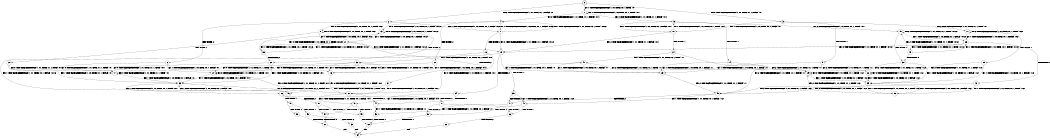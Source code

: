 digraph BCG {
size = "7, 10.5";
center = TRUE;
node [shape = circle];
0 [peripheries = 2];
0 -> 1 [label = "EX !1 !ATOMIC_EXCH_BRANCH (1, +0, TRUE, +0, 1, TRUE) !:0:"];
0 -> 2 [label = "EX !2 !ATOMIC_EXCH_BRANCH (1, +1, TRUE, +1, 1, FALSE) !:0:"];
0 -> 3 [label = "EX !0 !ATOMIC_EXCH_BRANCH (1, +1, TRUE, +1, 1, FALSE) !:0:"];
1 -> 4 [label = "EX !2 !ATOMIC_EXCH_BRANCH (1, +1, TRUE, +1, 1, FALSE) !:0:1:"];
1 -> 5 [label = "EX !0 !ATOMIC_EXCH_BRANCH (1, +1, TRUE, +1, 1, FALSE) !:0:1:"];
1 -> 1 [label = "EX !1 !ATOMIC_EXCH_BRANCH (1, +0, TRUE, +0, 1, TRUE) !:0:1:"];
2 -> 6 [label = "TERMINATE !2"];
2 -> 7 [label = "EX !1 !ATOMIC_EXCH_BRANCH (1, +0, TRUE, +0, 1, FALSE) !:0:2:"];
2 -> 8 [label = "EX !0 !ATOMIC_EXCH_BRANCH (1, +1, TRUE, +1, 1, TRUE) !:0:2:"];
3 -> 9 [label = "TERMINATE !0"];
3 -> 10 [label = "EX !1 !ATOMIC_EXCH_BRANCH (1, +0, TRUE, +0, 1, FALSE) !:0:"];
3 -> 11 [label = "EX !2 !ATOMIC_EXCH_BRANCH (1, +1, TRUE, +1, 1, TRUE) !:0:"];
4 -> 12 [label = "TERMINATE !2"];
4 -> 13 [label = "EX !0 !ATOMIC_EXCH_BRANCH (1, +1, TRUE, +1, 1, TRUE) !:0:1:2:"];
4 -> 7 [label = "EX !1 !ATOMIC_EXCH_BRANCH (1, +0, TRUE, +0, 1, FALSE) !:0:1:2:"];
5 -> 14 [label = "TERMINATE !0"];
5 -> 15 [label = "EX !2 !ATOMIC_EXCH_BRANCH (1, +1, TRUE, +1, 1, TRUE) !:0:1:"];
5 -> 10 [label = "EX !1 !ATOMIC_EXCH_BRANCH (1, +0, TRUE, +0, 1, FALSE) !:0:1:"];
6 -> 16 [label = "EX !1 !ATOMIC_EXCH_BRANCH (1, +0, TRUE, +0, 1, FALSE) !:0:"];
6 -> 17 [label = "EX !0 !ATOMIC_EXCH_BRANCH (1, +1, TRUE, +1, 1, TRUE) !:0:"];
7 -> 18 [label = "TERMINATE !2"];
7 -> 19 [label = "EX !0 !ATOMIC_EXCH_BRANCH (1, +1, TRUE, +1, 1, FALSE) !:0:1:2:"];
7 -> 4 [label = "EX !1 !ATOMIC_EXCH_BRANCH (1, +1, TRUE, +0, 1, TRUE) !:0:1:2:"];
8 -> 20 [label = "TERMINATE !2"];
8 -> 21 [label = "EX !1 !ATOMIC_EXCH_BRANCH (1, +0, TRUE, +0, 1, FALSE) !:0:2:"];
8 -> 8 [label = "EX !0 !ATOMIC_EXCH_BRANCH (1, +1, TRUE, +1, 1, TRUE) !:0:2:"];
9 -> 22 [label = "EX !2 !ATOMIC_EXCH_BRANCH (1, +1, TRUE, +1, 1, TRUE) !:1:"];
9 -> 23 [label = "EX !1 !ATOMIC_EXCH_BRANCH (1, +0, TRUE, +0, 1, FALSE) !:1:"];
10 -> 24 [label = "TERMINATE !0"];
10 -> 19 [label = "EX !2 !ATOMIC_EXCH_BRANCH (1, +1, TRUE, +1, 1, FALSE) !:0:1:"];
10 -> 5 [label = "EX !1 !ATOMIC_EXCH_BRANCH (1, +1, TRUE, +0, 1, TRUE) !:0:1:"];
11 -> 25 [label = "TERMINATE !0"];
11 -> 26 [label = "EX !1 !ATOMIC_EXCH_BRANCH (1, +0, TRUE, +0, 1, FALSE) !:0:2:"];
11 -> 11 [label = "EX !2 !ATOMIC_EXCH_BRANCH (1, +1, TRUE, +1, 1, TRUE) !:0:2:"];
12 -> 27 [label = "EX !0 !ATOMIC_EXCH_BRANCH (1, +1, TRUE, +1, 1, TRUE) !:0:1:"];
12 -> 16 [label = "EX !1 !ATOMIC_EXCH_BRANCH (1, +0, TRUE, +0, 1, FALSE) !:0:1:"];
13 -> 28 [label = "TERMINATE !2"];
13 -> 21 [label = "EX !1 !ATOMIC_EXCH_BRANCH (1, +0, TRUE, +0, 1, FALSE) !:0:1:2:"];
13 -> 13 [label = "EX !0 !ATOMIC_EXCH_BRANCH (1, +1, TRUE, +1, 1, TRUE) !:0:1:2:"];
14 -> 29 [label = "EX !2 !ATOMIC_EXCH_BRANCH (1, +1, TRUE, +1, 1, TRUE) !:1:"];
14 -> 23 [label = "EX !1 !ATOMIC_EXCH_BRANCH (1, +0, TRUE, +0, 1, FALSE) !:1:"];
15 -> 30 [label = "TERMINATE !0"];
15 -> 15 [label = "EX !2 !ATOMIC_EXCH_BRANCH (1, +1, TRUE, +1, 1, TRUE) !:0:1:2:"];
15 -> 26 [label = "EX !1 !ATOMIC_EXCH_BRANCH (1, +0, TRUE, +0, 1, FALSE) !:0:1:2:"];
16 -> 31 [label = "EX !0 !ATOMIC_EXCH_BRANCH (1, +1, TRUE, +1, 1, FALSE) !:0:1:"];
16 -> 32 [label = "EX !1 !ATOMIC_EXCH_BRANCH (1, +1, TRUE, +0, 1, TRUE) !:0:1:"];
17 -> 33 [label = "EX !1 !ATOMIC_EXCH_BRANCH (1, +0, TRUE, +0, 1, FALSE) !:0:"];
17 -> 17 [label = "EX !0 !ATOMIC_EXCH_BRANCH (1, +1, TRUE, +1, 1, TRUE) !:0:"];
18 -> 31 [label = "EX !0 !ATOMIC_EXCH_BRANCH (1, +1, TRUE, +1, 1, FALSE) !:0:1:"];
18 -> 32 [label = "EX !1 !ATOMIC_EXCH_BRANCH (1, +1, TRUE, +0, 1, TRUE) !:0:1:"];
19 -> 34 [label = "TERMINATE !2"];
19 -> 35 [label = "TERMINATE !0"];
19 -> 36 [label = "EX !1 !ATOMIC_EXCH_BRANCH (1, +1, TRUE, +0, 1, FALSE) !:0:1:2:"];
20 -> 33 [label = "EX !1 !ATOMIC_EXCH_BRANCH (1, +0, TRUE, +0, 1, FALSE) !:0:"];
20 -> 17 [label = "EX !0 !ATOMIC_EXCH_BRANCH (1, +1, TRUE, +1, 1, TRUE) !:0:"];
21 -> 37 [label = "TERMINATE !2"];
21 -> 38 [label = "EX !1 !ATOMIC_EXCH_BRANCH (1, +1, TRUE, +0, 1, TRUE) !:0:1:2:"];
21 -> 19 [label = "EX !0 !ATOMIC_EXCH_BRANCH (1, +1, TRUE, +1, 1, FALSE) !:0:1:2:"];
22 -> 39 [label = "EX !1 !ATOMIC_EXCH_BRANCH (1, +0, TRUE, +0, 1, FALSE) !:1:2:"];
22 -> 22 [label = "EX !2 !ATOMIC_EXCH_BRANCH (1, +1, TRUE, +1, 1, TRUE) !:1:2:"];
23 -> 40 [label = "EX !2 !ATOMIC_EXCH_BRANCH (1, +1, TRUE, +1, 1, FALSE) !:1:"];
23 -> 41 [label = "EX !1 !ATOMIC_EXCH_BRANCH (1, +1, TRUE, +0, 1, TRUE) !:1:"];
24 -> 40 [label = "EX !2 !ATOMIC_EXCH_BRANCH (1, +1, TRUE, +1, 1, FALSE) !:1:"];
24 -> 41 [label = "EX !1 !ATOMIC_EXCH_BRANCH (1, +1, TRUE, +0, 1, TRUE) !:1:"];
25 -> 39 [label = "EX !1 !ATOMIC_EXCH_BRANCH (1, +0, TRUE, +0, 1, FALSE) !:1:2:"];
25 -> 22 [label = "EX !2 !ATOMIC_EXCH_BRANCH (1, +1, TRUE, +1, 1, TRUE) !:1:2:"];
26 -> 42 [label = "TERMINATE !0"];
26 -> 19 [label = "EX !2 !ATOMIC_EXCH_BRANCH (1, +1, TRUE, +1, 1, FALSE) !:0:1:2:"];
26 -> 43 [label = "EX !1 !ATOMIC_EXCH_BRANCH (1, +1, TRUE, +0, 1, TRUE) !:0:1:2:"];
27 -> 33 [label = "EX !1 !ATOMIC_EXCH_BRANCH (1, +0, TRUE, +0, 1, FALSE) !:0:1:"];
27 -> 27 [label = "EX !0 !ATOMIC_EXCH_BRANCH (1, +1, TRUE, +1, 1, TRUE) !:0:1:"];
28 -> 33 [label = "EX !1 !ATOMIC_EXCH_BRANCH (1, +0, TRUE, +0, 1, FALSE) !:0:1:"];
28 -> 27 [label = "EX !0 !ATOMIC_EXCH_BRANCH (1, +1, TRUE, +1, 1, TRUE) !:0:1:"];
29 -> 29 [label = "EX !2 !ATOMIC_EXCH_BRANCH (1, +1, TRUE, +1, 1, TRUE) !:1:2:"];
29 -> 39 [label = "EX !1 !ATOMIC_EXCH_BRANCH (1, +0, TRUE, +0, 1, FALSE) !:1:2:"];
30 -> 29 [label = "EX !2 !ATOMIC_EXCH_BRANCH (1, +1, TRUE, +1, 1, TRUE) !:1:2:"];
30 -> 39 [label = "EX !1 !ATOMIC_EXCH_BRANCH (1, +0, TRUE, +0, 1, FALSE) !:1:2:"];
31 -> 44 [label = "TERMINATE !0"];
31 -> 45 [label = "EX !1 !ATOMIC_EXCH_BRANCH (1, +1, TRUE, +0, 1, FALSE) !:0:1:"];
32 -> 27 [label = "EX !0 !ATOMIC_EXCH_BRANCH (1, +1, TRUE, +1, 1, TRUE) !:0:1:"];
32 -> 16 [label = "EX !1 !ATOMIC_EXCH_BRANCH (1, +0, TRUE, +0, 1, FALSE) !:0:1:"];
33 -> 46 [label = "EX !1 !ATOMIC_EXCH_BRANCH (1, +1, TRUE, +0, 1, TRUE) !:0:1:"];
33 -> 31 [label = "EX !0 !ATOMIC_EXCH_BRANCH (1, +1, TRUE, +1, 1, FALSE) !:0:1:"];
34 -> 44 [label = "TERMINATE !0"];
34 -> 45 [label = "EX !1 !ATOMIC_EXCH_BRANCH (1, +1, TRUE, +0, 1, FALSE) !:0:1:"];
35 -> 47 [label = "TERMINATE !2"];
35 -> 48 [label = "EX !1 !ATOMIC_EXCH_BRANCH (1, +1, TRUE, +0, 1, FALSE) !:1:2:"];
36 -> 49 [label = "TERMINATE !1"];
36 -> 50 [label = "TERMINATE !2"];
36 -> 51 [label = "TERMINATE !0"];
37 -> 46 [label = "EX !1 !ATOMIC_EXCH_BRANCH (1, +1, TRUE, +0, 1, TRUE) !:0:1:"];
37 -> 31 [label = "EX !0 !ATOMIC_EXCH_BRANCH (1, +1, TRUE, +1, 1, FALSE) !:0:1:"];
38 -> 28 [label = "TERMINATE !2"];
38 -> 21 [label = "EX !1 !ATOMIC_EXCH_BRANCH (1, +0, TRUE, +0, 1, FALSE) !:0:1:2:"];
38 -> 13 [label = "EX !0 !ATOMIC_EXCH_BRANCH (1, +1, TRUE, +1, 1, TRUE) !:0:1:2:"];
39 -> 40 [label = "EX !2 !ATOMIC_EXCH_BRANCH (1, +1, TRUE, +1, 1, FALSE) !:1:2:"];
39 -> 52 [label = "EX !1 !ATOMIC_EXCH_BRANCH (1, +1, TRUE, +0, 1, TRUE) !:1:2:"];
40 -> 47 [label = "TERMINATE !2"];
40 -> 48 [label = "EX !1 !ATOMIC_EXCH_BRANCH (1, +1, TRUE, +0, 1, FALSE) !:1:2:"];
41 -> 29 [label = "EX !2 !ATOMIC_EXCH_BRANCH (1, +1, TRUE, +1, 1, TRUE) !:1:"];
41 -> 23 [label = "EX !1 !ATOMIC_EXCH_BRANCH (1, +0, TRUE, +0, 1, FALSE) !:1:"];
42 -> 40 [label = "EX !2 !ATOMIC_EXCH_BRANCH (1, +1, TRUE, +1, 1, FALSE) !:1:2:"];
42 -> 52 [label = "EX !1 !ATOMIC_EXCH_BRANCH (1, +1, TRUE, +0, 1, TRUE) !:1:2:"];
43 -> 30 [label = "TERMINATE !0"];
43 -> 15 [label = "EX !2 !ATOMIC_EXCH_BRANCH (1, +1, TRUE, +1, 1, TRUE) !:0:1:2:"];
43 -> 26 [label = "EX !1 !ATOMIC_EXCH_BRANCH (1, +0, TRUE, +0, 1, FALSE) !:0:1:2:"];
44 -> 53 [label = "EX !1 !ATOMIC_EXCH_BRANCH (1, +1, TRUE, +0, 1, FALSE) !:1:"];
45 -> 54 [label = "TERMINATE !1"];
45 -> 55 [label = "TERMINATE !0"];
46 -> 33 [label = "EX !1 !ATOMIC_EXCH_BRANCH (1, +0, TRUE, +0, 1, FALSE) !:0:1:"];
46 -> 27 [label = "EX !0 !ATOMIC_EXCH_BRANCH (1, +1, TRUE, +1, 1, TRUE) !:0:1:"];
47 -> 53 [label = "EX !1 !ATOMIC_EXCH_BRANCH (1, +1, TRUE, +0, 1, FALSE) !:1:"];
48 -> 56 [label = "TERMINATE !1"];
48 -> 57 [label = "TERMINATE !2"];
49 -> 58 [label = "TERMINATE !2"];
49 -> 59 [label = "TERMINATE !0"];
50 -> 54 [label = "TERMINATE !1"];
50 -> 55 [label = "TERMINATE !0"];
51 -> 56 [label = "TERMINATE !1"];
51 -> 57 [label = "TERMINATE !2"];
52 -> 29 [label = "EX !2 !ATOMIC_EXCH_BRANCH (1, +1, TRUE, +1, 1, TRUE) !:1:2:"];
52 -> 39 [label = "EX !1 !ATOMIC_EXCH_BRANCH (1, +0, TRUE, +0, 1, FALSE) !:1:2:"];
53 -> 60 [label = "TERMINATE !1"];
54 -> 61 [label = "TERMINATE !0"];
55 -> 60 [label = "TERMINATE !1"];
56 -> 62 [label = "TERMINATE !2"];
57 -> 60 [label = "TERMINATE !1"];
58 -> 61 [label = "TERMINATE !0"];
59 -> 63 [label = "TERMINATE !2"];
60 -> 64 [label = "exit"];
61 -> 64 [label = "exit"];
62 -> 64 [label = "exit"];
63 -> 64 [label = "exit"];
}
